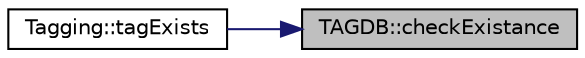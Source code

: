 digraph "TAGDB::checkExistance"
{
 // INTERACTIVE_SVG=YES
 // LATEX_PDF_SIZE
  edge [fontname="Helvetica",fontsize="10",labelfontname="Helvetica",labelfontsize="10"];
  node [fontname="Helvetica",fontsize="10",shape=record];
  rankdir="RL";
  Node10 [label="TAGDB::checkExistance",height=0.2,width=0.4,color="black", fillcolor="grey75", style="filled", fontcolor="black",tooltip=" "];
  Node10 -> Node11 [dir="back",color="midnightblue",fontsize="10",style="solid",fontname="Helvetica"];
  Node11 [label="Tagging::tagExists",height=0.2,width=0.4,color="black", fillcolor="white", style="filled",URL="$class_tagging.html#a438e461ac3ca4981ce452cf7204163c9",tooltip=" "];
}
